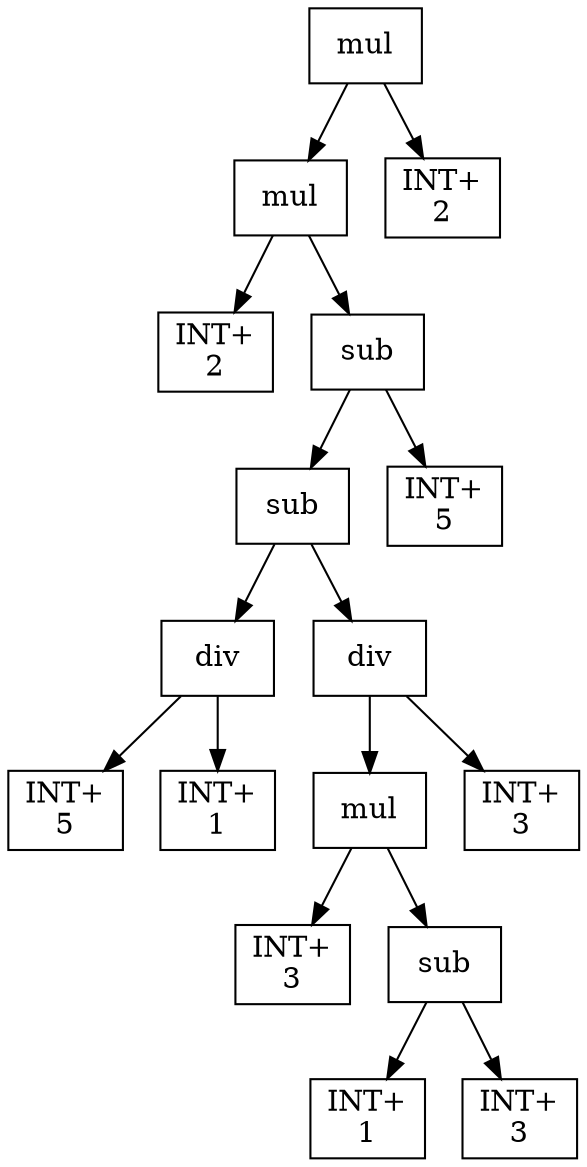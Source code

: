 digraph expr {
  node [shape=box];
  n1 [label="mul"];
  n2 [label="mul"];
  n3 [label="INT+\n2"];
  n4 [label="sub"];
  n5 [label="sub"];
  n6 [label="div"];
  n7 [label="INT+\n5"];
  n8 [label="INT+\n1"];
  n6 -> n7;
  n6 -> n8;
  n9 [label="div"];
  n10 [label="mul"];
  n11 [label="INT+\n3"];
  n12 [label="sub"];
  n13 [label="INT+\n1"];
  n14 [label="INT+\n3"];
  n12 -> n13;
  n12 -> n14;
  n10 -> n11;
  n10 -> n12;
  n15 [label="INT+\n3"];
  n9 -> n10;
  n9 -> n15;
  n5 -> n6;
  n5 -> n9;
  n16 [label="INT+\n5"];
  n4 -> n5;
  n4 -> n16;
  n2 -> n3;
  n2 -> n4;
  n17 [label="INT+\n2"];
  n1 -> n2;
  n1 -> n17;
}